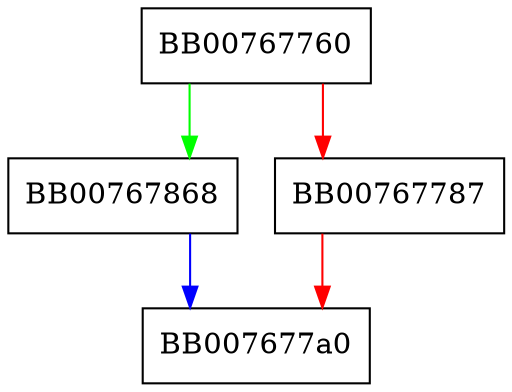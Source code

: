 digraph aesni_cbc_hmac_sha256_init_key {
  node [shape="box"];
  graph [splines=ortho];
  BB00767760 -> BB00767868 [color="green"];
  BB00767760 -> BB00767787 [color="red"];
  BB00767787 -> BB007677a0 [color="red"];
  BB00767868 -> BB007677a0 [color="blue"];
}